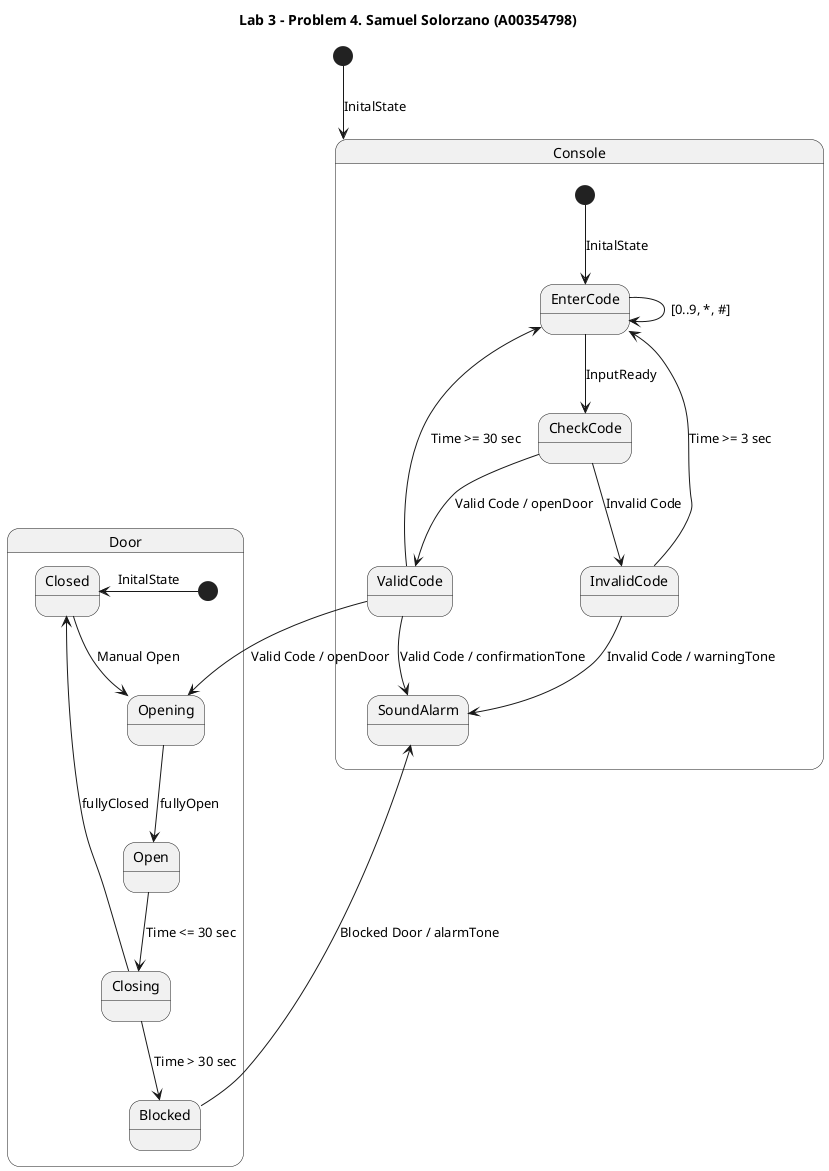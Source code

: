 @startuml

title Lab 3 - Problem 4. Samuel Solorzano (A00354798)

[*] --> Console: InitalState

state "Console" as Console {
    [*] --> EnterCode: InitalState
    state EnterCode
    state CheckCode
    state ValidCode
    state InvalidCode
    state SoundAlarm
    EnterCode --> EnterCode: [0..9, *, #]
    EnterCode --> CheckCode: InputReady
    CheckCode --> ValidCode: Valid Code / openDoor
    CheckCode --> InvalidCode: Invalid Code
    ValidCode --> SoundAlarm: Valid Code / confirmationTone
    InvalidCode --> SoundAlarm: Invalid Code / warningTone
    ValidCode --> EnterCode: Time >= 30 sec
    InvalidCode --> EnterCode: Time >= 3 sec
}

state "Door" as Door {
    [*] -left-> Closed: InitalState
    state Open
    state Closed
    state Opening
    state Closing
    state Blocked
    Closed --> Opening: Manual Open
    Opening --> Open: fullyOpen
    Open --> Closing: Time <= 30 sec
    Closing --> Closed: fullyClosed
    Closing --> Blocked: Time > 30 sec
}


ValidCode --> Opening: Valid Code / openDoor
Blocked --> SoundAlarm: Blocked Door / alarmTone

@enduml